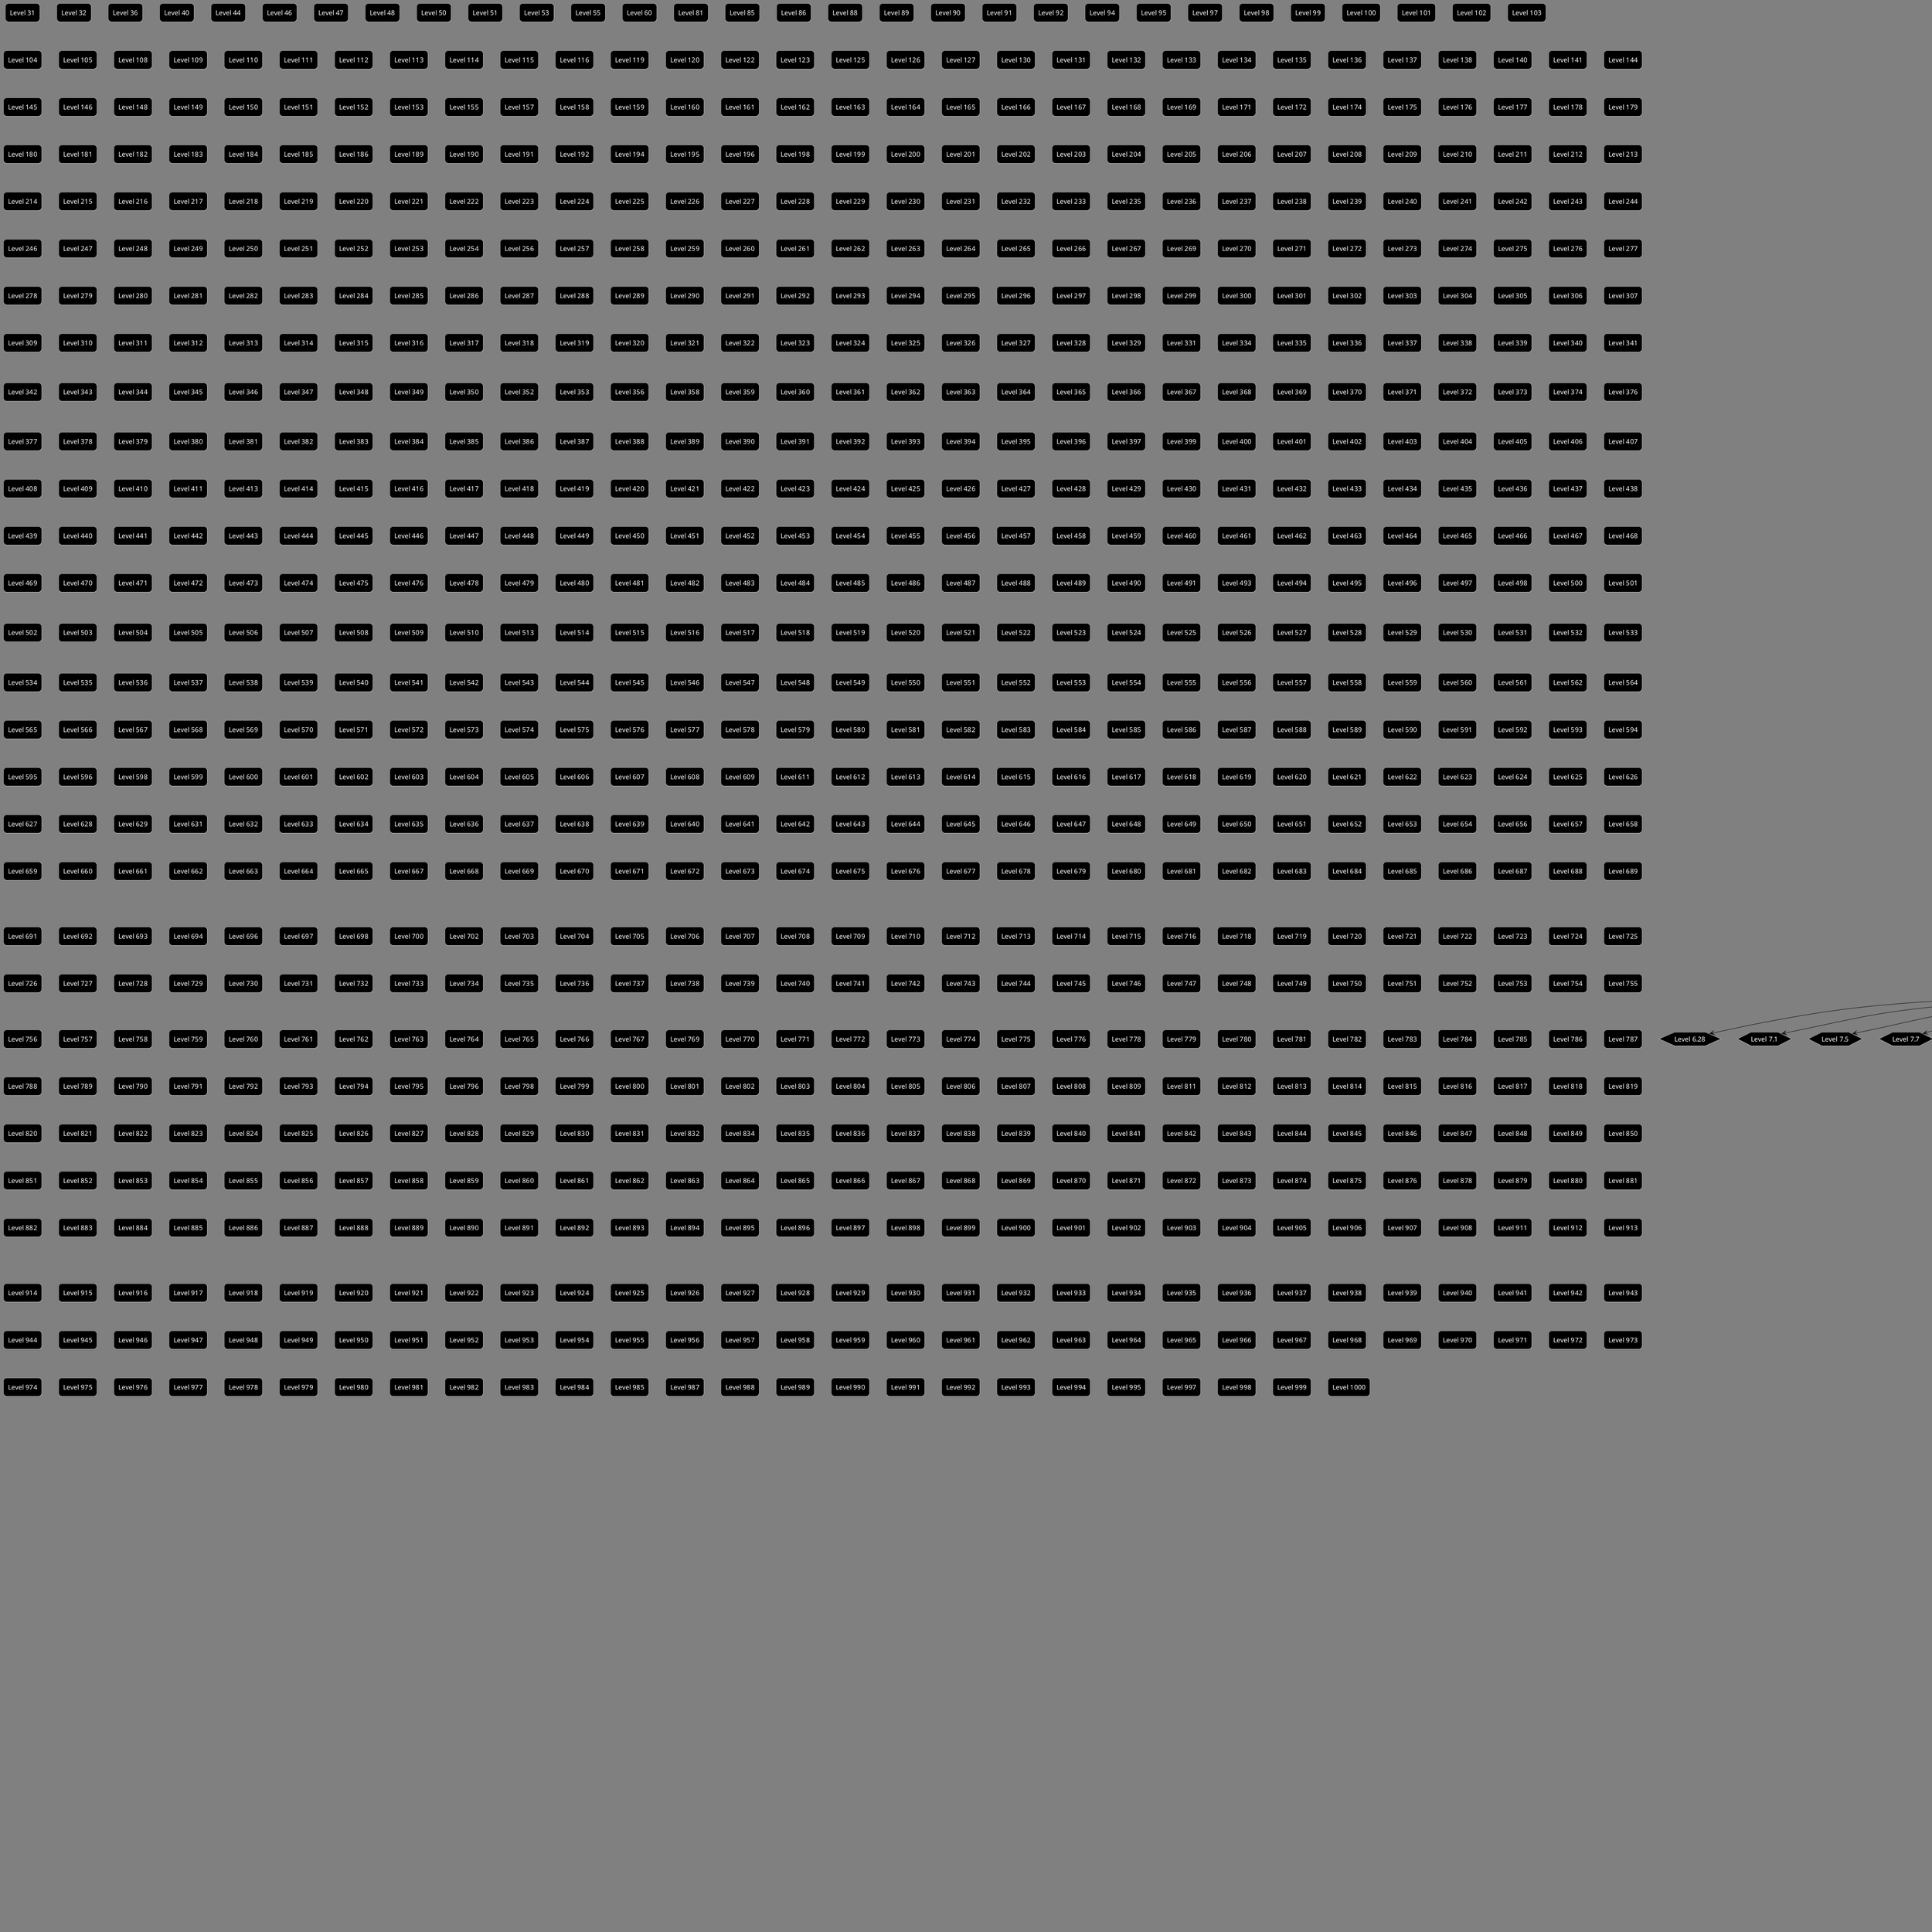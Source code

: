 @startuml

' CUSTOMIZATION

skinparam backgroundColor grey
skinparam defaultTextAlignment center

skinparam rectangle {
  BackgroundColor black
  BorderColor white
  FontColor white
  RoundCorner 15
}
skinparam hexagon {
  BackgroundColor black
  BorderColor white
  FontColor white
}
skinparam node {
  BackgroundColor black
  BorderColor white
  FontColor white
  RoundCorner 15
}
skinparam usecase {
  BackgroundColor black
  BorderColor white
  FontColor white
  RoundCorner 15
}
skinparam database {
  BackgroundColor black
  BorderColor white
  FontColor white
  RoundCorner 15
}

' IDENTIFIERS

database "The Frontrooms" as TheFrontrooms
rectangle "Level 0: The Lobby" as L0
rectangle "Level 1: Parking Zone" as L1
hexagon "Level 1.61" as PHI
rectangle "Level 2: Pipe Dreams" as L2
rectangle "Level 3: Electrical Station" as L3
hexagon "Level 3.14" as PI
hexagon "Level 3.53" as L3S2
hexagon "Level 3.6" as L3S3
rectangle "Level 4: The Abandoned Office" as L4
hexagon "Level 4.11" as L4S1
hexagon "Level 4.3" as L4S2
rectangle "Level 5: Terror Hotel" as L5
hexagon "Level 5.1" as L5S1
hexagon "Level 5.3" as L5S2
rectangle "Level 6: Lights Out" as L6
hexagon "Level 6.1" as L6S1
hexagon "Level 6.28" as TAU
rectangle "Level 7: Thalassophobia" as L7
hexagon "Level 7.1" as L7S1
hexagon "Level 7.5" as L7S2
hexagon "Level 7.7" as L7S3
rectangle "Level 8: Cave System" as L8
hexagon "Level 8.2" as L8S1
hexagon "Level 8.4" as L8S2
hexagon "Level 8.5" as L8S3
rectangle "Level 9: Darkened Suburbs" as L9
hexagon "Level 9.1" as L9S1
rectangle "Level 10: The Bumper Crop" as L10
rectangle "Level 11: Concrete Jungle" as L11
rectangle "Level 12: MATRIX" as L12
rectangle "Level 13: Vitrum Madness" as L13
rectangle "Level 14: Inhospitality" as L14
rectangle "Level 15: Futuristic Halls" as L15
rectangle "Level 16: J. Barry Mental Asylum" as L16
rectangle "Level 17" as L17
rectangle "Level 18" as L18
rectangle "Level 19" as L19
rectangle "Level 20" as L20
hexagon "Level 20.1" as L20S1
rectangle "Level 21" as L21
rectangle "Level 22" as L22
rectangle "Level 23" as L23
rectangle "Level 24" as L24
rectangle "Level 25" as L25
rectangle "Level 26" as L26
hexagon "Level 26.1" as L26S1
rectangle "Level 27: Ligneous Desolation" as L27
rectangle "Level 28" as L28
rectangle "Level 29" as L29
rectangle "Level 30: Aquatic Cycles" as L30
rectangle "Level 31" as L31
rectangle "Level 32" as L32
rectangle "Level 33" as L33
rectangle "Level 34" as L34
rectangle "Level 35" as L35
rectangle "Level 36" as L36
rectangle "Level 37: Sublimity" as L37
hexagon "Level 37.1: The Deep End" as L37S1
rectangle "Level 38" as L38
hexagon "Level 38.1" as L38S1
rectangle "Level 39" as L39
rectangle "Level 40" as L40
rectangle "Level 41" as L41
rectangle "Level 42" as L42
rectangle "Level 43" as L43
rectangle "Level 44" as L44
rectangle "Level 45" as L45
rectangle "Level 46" as L46
rectangle "Level 47" as L47
rectangle "Level 48" as L48
rectangle "Level 49" as L49
rectangle "Level 50" as L50
rectangle "Level 51" as L51
rectangle "Level 52" as L52
rectangle "Level 53" as L53
rectangle "Level 54" as L54
rectangle "Level 55" as L55
rectangle "Level 56" as L56
rectangle "Level 57" as L57
rectangle "Level 58" as L58
rectangle "Level 59" as L59
rectangle "Level 60" as L60
rectangle "Level 61" as L61
rectangle "Level 62" as L62
rectangle "Level 63" as L63
rectangle "Level 64" as L64
rectangle "Level 65" as L65
rectangle "Level 66" as L66
rectangle "Level 67" as L67
rectangle "Level 68" as L68
rectangle "Level 69" as L69
rectangle "Level 70" as L70
rectangle "Level 71" as L71
rectangle "Level 72" as L72
rectangle "Level 73" as L73
rectangle "Level 74" as L74
rectangle "Level 75" as L75
rectangle "Level 76" as L76
rectangle "Level 77" as L77
rectangle "Level 78" as L78
rectangle "Level 79" as L79
rectangle "Level 80" as L80
rectangle "Level 81" as L81
rectangle "Level 82" as L82
rectangle "Level 83" as L83
rectangle "Level 84" as L84
rectangle "Level 85" as L85
rectangle "Level 86" as L86
rectangle "Level 87" as L87
rectangle "Level 88" as L88
rectangle "Level 89" as L89
rectangle "Level 90" as L90
rectangle "Level 91" as L91
rectangle "Level 92" as L92
rectangle "Level 93" as L93
rectangle "Level 94" as L94
rectangle "Level 95" as L95
rectangle "Level 96" as L96
rectangle "Level 97" as L97
rectangle "Level 98" as L98
rectangle "Level 99" as L99
rectangle "Level 100" as L100
rectangle "Level 101" as L101
rectangle "Level 102" as L102
rectangle "Level 103" as L103
rectangle "Level 104" as L104
rectangle "Level 105" as L105
rectangle "Level 106" as L106
rectangle "Level 107" as L107
rectangle "Level 108" as L108
rectangle "Level 109" as L109
rectangle "Level 110" as L110
rectangle "Level 111" as L111
rectangle "Level 112" as L112
rectangle "Level 113" as L113
rectangle "Level 114" as L114
rectangle "Level 115" as L115
rectangle "Level 116" as L116
rectangle "Level 117" as L117
rectangle "Level 118" as L118
rectangle "Level 119" as L119
rectangle "Level 120" as L120
rectangle "Level 121" as L121
rectangle "Level 122" as L122
rectangle "Level 123" as L123
rectangle "Level 124" as L124
rectangle "Level 125" as L125
rectangle "Level 126" as L126
rectangle "Level 127" as L127
rectangle "Level 128" as L128
rectangle "Level 129" as L129
rectangle "Level 130" as L130
rectangle "Level 131" as L131
rectangle "Level 132" as L132
rectangle "Level 133" as L133
rectangle "Level 134" as L134
rectangle "Level 135" as L135
rectangle "Level 136" as L136
rectangle "Level 137" as L137
rectangle "Level 138" as L138
rectangle "Level 139" as L139
rectangle "Level 140" as L140
rectangle "Level 141" as L141
rectangle "Level 142" as L142
rectangle "Level 143" as L143
rectangle "Level 144" as L144
rectangle "Level 145" as L145
rectangle "Level 146" as L146
rectangle "Level 147" as L147
rectangle "Level 148" as L148
rectangle "Level 149" as L149
rectangle "Level 150" as L150
rectangle "Level 151" as L151
rectangle "Level 152" as L152
rectangle "Level 153" as L153
rectangle "Level 154" as L154
rectangle "Level 155" as L155
rectangle "Level 156" as L156
rectangle "Level 157" as L157
rectangle "Level 158" as L158
rectangle "Level 159" as L159
rectangle "Level 160" as L160
rectangle "Level 161" as L161
rectangle "Level 162" as L162
rectangle "Level 163" as L163
rectangle "Level 164" as L164
rectangle "Level 165" as L165
rectangle "Level 166" as L166
rectangle "Level 167" as L167
rectangle "Level 168" as L168
rectangle "Level 169" as L169
rectangle "Level 170" as L170
rectangle "Level 171" as L171
rectangle "Level 172" as L172
rectangle "Level 173" as L173
rectangle "Level 174" as L174
rectangle "Level 175" as L175
rectangle "Level 176" as L176
rectangle "Level 177" as L177
rectangle "Level 178" as L178
rectangle "Level 179" as L179
rectangle "Level 180" as L180
rectangle "Level 181" as L181
rectangle "Level 182" as L182
rectangle "Level 183" as L183
rectangle "Level 184" as L184
rectangle "Level 185" as L185
rectangle "Level 186" as L186
rectangle "Level 187" as L187
rectangle "Level 188" as L188
rectangle "Level 189" as L189
rectangle "Level 190" as L190
rectangle "Level 191" as L191
rectangle "Level 192" as L192
rectangle "Level 193" as L193
rectangle "Level 194" as L194
rectangle "Level 195" as L195
rectangle "Level 196" as L196
rectangle "Level 197" as L197
rectangle "Level 198" as L198
rectangle "Level 199" as L199
rectangle "Level 200" as L200
rectangle "Level 201" as L201
rectangle "Level 202" as L202
rectangle "Level 203" as L203
rectangle "Level 204" as L204
rectangle "Level 205" as L205
rectangle "Level 206" as L206
rectangle "Level 207" as L207
rectangle "Level 208" as L208
rectangle "Level 209" as L209
rectangle "Level 210" as L210
rectangle "Level 211" as L211
rectangle "Level 212" as L212
rectangle "Level 213" as L213
rectangle "Level 214" as L214
rectangle "Level 215" as L215
rectangle "Level 216" as L216
rectangle "Level 217" as L217
rectangle "Level 218" as L218
rectangle "Level 219" as L219
rectangle "Level 220" as L220
rectangle "Level 221" as L221
rectangle "Level 222" as L222
rectangle "Level 223" as L223
rectangle "Level 224" as L224
rectangle "Level 225" as L225
rectangle "Level 226" as L226
rectangle "Level 227" as L227
rectangle "Level 228" as L228
rectangle "Level 229" as L229
rectangle "Level 230" as L230
rectangle "Level 231" as L231
rectangle "Level 232" as L232
rectangle "Level 233" as L233
rectangle "Level 234" as L234
rectangle "Level 235" as L235
rectangle "Level 236" as L236
rectangle "Level 237" as L237
rectangle "Level 238" as L238
rectangle "Level 239" as L239
rectangle "Level 240" as L240
rectangle "Level 241" as L241
rectangle "Level 242" as L242
rectangle "Level 243" as L243
rectangle "Level 244" as L244
rectangle "Level 245" as L245
rectangle "Level 246" as L246
rectangle "Level 247" as L247
rectangle "Level 248" as L248
rectangle "Level 249" as L249
rectangle "Level 250" as L250
rectangle "Level 251" as L251
rectangle "Level 252" as L252
rectangle "Level 253" as L253
rectangle "Level 254" as L254
rectangle "Level 255" as L255
rectangle "Level 256" as L256
rectangle "Level 257" as L257
rectangle "Level 258" as L258
rectangle "Level 259" as L259
rectangle "Level 260" as L260
rectangle "Level 261" as L261
rectangle "Level 262" as L262
rectangle "Level 263" as L263
rectangle "Level 264" as L264
rectangle "Level 265" as L265
rectangle "Level 266" as L266
rectangle "Level 267" as L267
rectangle "Level 268" as L268
rectangle "Level 269" as L269
rectangle "Level 270" as L270
rectangle "Level 271" as L271
rectangle "Level 272" as L272
rectangle "Level 273" as L273
rectangle "Level 274" as L274
rectangle "Level 275" as L275
rectangle "Level 276" as L276
rectangle "Level 277" as L277
rectangle "Level 278" as L278
rectangle "Level 279" as L279
rectangle "Level 280" as L280
rectangle "Level 281" as L281
rectangle "Level 282" as L282
rectangle "Level 283" as L283
rectangle "Level 284" as L284
rectangle "Level 285" as L285
rectangle "Level 286" as L286
rectangle "Level 287" as L287
rectangle "Level 288" as L288
rectangle "Level 289" as L289
rectangle "Level 290" as L290
rectangle "Level 291" as L291
rectangle "Level 292" as L292
rectangle "Level 293" as L293
rectangle "Level 294" as L294
rectangle "Level 295" as L295
rectangle "Level 296" as L296
rectangle "Level 297" as L297
rectangle "Level 298" as L298
rectangle "Level 299" as L299
rectangle "Level 300" as L300
rectangle "Level 301" as L301
rectangle "Level 302" as L302
rectangle "Level 303" as L303
rectangle "Level 304" as L304
rectangle "Level 305" as L305
rectangle "Level 306" as L306
rectangle "Level 307" as L307
rectangle "Level 308" as L308
rectangle "Level 309" as L309
rectangle "Level 310" as L310
rectangle "Level 311" as L311
rectangle "Level 312" as L312
rectangle "Level 313" as L313
rectangle "Level 314" as L314
rectangle "Level 315" as L315
rectangle "Level 316" as L316
rectangle "Level 317" as L317
rectangle "Level 318" as L318
rectangle "Level 319" as L319
rectangle "Level 320" as L320
rectangle "Level 321" as L321
rectangle "Level 322" as L322
rectangle "Level 323" as L323
rectangle "Level 324" as L324
rectangle "Level 325" as L325
rectangle "Level 326" as L326
rectangle "Level 327" as L327
rectangle "Level 328" as L328
rectangle "Level 329" as L329
rectangle "Level 330" as L330
rectangle "Level 331" as L331
rectangle "Level 332" as L332
rectangle "Level 333" as L333
rectangle "Level 334" as L334
rectangle "Level 335" as L335
rectangle "Level 336" as L336
rectangle "Level 337" as L337
rectangle "Level 338" as L338
rectangle "Level 339" as L339
rectangle "Level 340" as L340
rectangle "Level 341" as L341
rectangle "Level 342" as L342
rectangle "Level 343" as L343
rectangle "Level 344" as L344
rectangle "Level 345" as L345
rectangle "Level 346" as L346
rectangle "Level 347" as L347
rectangle "Level 348" as L348
rectangle "Level 349" as L349
rectangle "Level 350" as L350
rectangle "Level 351" as L351
rectangle "Level 352" as L352
rectangle "Level 353" as L353
rectangle "Level 354" as L354
rectangle "Level 355" as L355
rectangle "Level 356" as L356
rectangle "Level 357" as L357
rectangle "Level 358" as L358
rectangle "Level 359" as L359
rectangle "Level 360" as L360
rectangle "Level 361" as L361
rectangle "Level 362" as L362
rectangle "Level 363" as L363
rectangle "Level 364" as L364
rectangle "Level 365" as L365
rectangle "Level 366" as L366
rectangle "Level 367" as L367
rectangle "Level 368" as L368
rectangle "Level 369" as L369
rectangle "Level 370" as L370
rectangle "Level 371" as L371
rectangle "Level 372" as L372
rectangle "Level 373" as L373
rectangle "Level 374" as L374
rectangle "Level 375" as L375
rectangle "Level 376" as L376
rectangle "Level 377" as L377
rectangle "Level 378" as L378
rectangle "Level 379" as L379
rectangle "Level 380" as L380
rectangle "Level 381" as L381
rectangle "Level 382" as L382
rectangle "Level 383" as L383
rectangle "Level 384" as L384
rectangle "Level 385" as L385
rectangle "Level 386" as L386
rectangle "Level 387" as L387
rectangle "Level 388" as L388
rectangle "Level 389" as L389
rectangle "Level 390" as L390
rectangle "Level 391" as L391
rectangle "Level 392" as L392
rectangle "Level 393" as L393
rectangle "Level 394" as L394
rectangle "Level 395" as L395
rectangle "Level 396" as L396
rectangle "Level 397" as L397
rectangle "Level 398" as L398
rectangle "Level 399" as L399
rectangle "Level 400" as L400
rectangle "Level 401" as L401
rectangle "Level 402" as L402
rectangle "Level 403" as L403
rectangle "Level 404" as L404
rectangle "Level 405" as L405
rectangle "Level 406" as L406
rectangle "Level 407" as L407
rectangle "Level 408" as L408
rectangle "Level 409" as L409
rectangle "Level 410" as L410
rectangle "Level 411" as L411
rectangle "Level 412" as L412
rectangle "Level 413" as L413
rectangle "Level 414" as L414
rectangle "Level 415" as L415
rectangle "Level 416" as L416
rectangle "Level 417" as L417
rectangle "Level 418" as L418
rectangle "Level 419" as L419
rectangle "Level 420" as L420
rectangle "Level 421" as L421
rectangle "Level 422" as L422
rectangle "Level 423" as L423
rectangle "Level 424" as L424
rectangle "Level 425" as L425
rectangle "Level 426" as L426
rectangle "Level 427" as L427
rectangle "Level 428" as L428
rectangle "Level 429" as L429
rectangle "Level 430" as L430
rectangle "Level 431" as L431
rectangle "Level 432" as L432
rectangle "Level 433" as L433
rectangle "Level 434" as L434
rectangle "Level 435" as L435
rectangle "Level 436" as L436
rectangle "Level 437" as L437
rectangle "Level 438" as L438
rectangle "Level 439" as L439
rectangle "Level 440" as L440
rectangle "Level 441" as L441
rectangle "Level 442" as L442
rectangle "Level 443" as L443
rectangle "Level 444" as L444
rectangle "Level 445" as L445
rectangle "Level 446" as L446
rectangle "Level 447" as L447
rectangle "Level 448" as L448
rectangle "Level 449" as L449
rectangle "Level 450" as L450
rectangle "Level 451" as L451
rectangle "Level 452" as L452
rectangle "Level 453" as L453
rectangle "Level 454" as L454
rectangle "Level 455" as L455
rectangle "Level 456" as L456
rectangle "Level 457" as L457
rectangle "Level 458" as L458
rectangle "Level 459" as L459
rectangle "Level 460" as L460
rectangle "Level 461" as L461
rectangle "Level 462" as L462
rectangle "Level 463" as L463
rectangle "Level 464" as L464
rectangle "Level 465" as L465
rectangle "Level 466" as L466
rectangle "Level 467" as L467
rectangle "Level 468" as L468
rectangle "Level 469" as L469
rectangle "Level 470" as L470
rectangle "Level 471" as L471
rectangle "Level 472" as L472
rectangle "Level 473" as L473
rectangle "Level 474" as L474
rectangle "Level 475" as L475
rectangle "Level 476" as L476
rectangle "Level 477" as L477
rectangle "Level 478" as L478
rectangle "Level 479" as L479
rectangle "Level 480" as L480
rectangle "Level 481" as L481
rectangle "Level 482" as L482
rectangle "Level 483" as L483
rectangle "Level 484" as L484
rectangle "Level 485" as L485
rectangle "Level 486" as L486
rectangle "Level 487" as L487
rectangle "Level 488" as L488
rectangle "Level 489" as L489
rectangle "Level 490" as L490
rectangle "Level 491" as L491
rectangle "Level 492" as L492
rectangle "Level 493" as L493
rectangle "Level 494" as L494
rectangle "Level 495" as L495
rectangle "Level 496" as L496
rectangle "Level 497" as L497
rectangle "Level 498" as L498
rectangle "Level 499" as L499
rectangle "Level 500" as L500
rectangle "Level 501" as L501
rectangle "Level 502" as L502
rectangle "Level 503" as L503
rectangle "Level 504" as L504
rectangle "Level 505" as L505
rectangle "Level 506" as L506
rectangle "Level 507" as L507
rectangle "Level 508" as L508
rectangle "Level 509" as L509
rectangle "Level 510" as L510
rectangle "Level 511" as L511
rectangle "Level 512" as L512
rectangle "Level 513" as L513
rectangle "Level 514" as L514
rectangle "Level 515" as L515
rectangle "Level 516" as L516
rectangle "Level 517" as L517
rectangle "Level 518" as L518
rectangle "Level 519" as L519
rectangle "Level 520" as L520
rectangle "Level 521" as L521
rectangle "Level 522" as L522
rectangle "Level 523" as L523
rectangle "Level 524" as L524
rectangle "Level 525" as L525
rectangle "Level 526" as L526
rectangle "Level 527" as L527
rectangle "Level 528" as L528
rectangle "Level 529" as L529
rectangle "Level 530" as L530
rectangle "Level 531" as L531
rectangle "Level 532" as L532
rectangle "Level 533" as L533
rectangle "Level 534" as L534
rectangle "Level 535" as L535
rectangle "Level 536" as L536
rectangle "Level 537" as L537
rectangle "Level 538" as L538
rectangle "Level 539" as L539
rectangle "Level 540" as L540
rectangle "Level 541" as L541
rectangle "Level 542" as L542
rectangle "Level 543" as L543
rectangle "Level 544" as L544
rectangle "Level 545" as L545
rectangle "Level 546" as L546
rectangle "Level 547" as L547
rectangle "Level 548" as L548
rectangle "Level 549" as L549
rectangle "Level 550" as L550
rectangle "Level 551" as L551
rectangle "Level 552" as L552
rectangle "Level 553" as L553
rectangle "Level 554" as L554
rectangle "Level 555" as L555
rectangle "Level 556" as L556
rectangle "Level 557" as L557
rectangle "Level 558" as L558
rectangle "Level 559" as L559
rectangle "Level 560" as L560
rectangle "Level 561" as L561
rectangle "Level 562" as L562
rectangle "Level 563" as L563
rectangle "Level 564" as L564
rectangle "Level 565" as L565
rectangle "Level 566" as L566
rectangle "Level 567" as L567
rectangle "Level 568" as L568
rectangle "Level 569" as L569
rectangle "Level 570" as L570
rectangle "Level 571" as L571
rectangle "Level 572" as L572
rectangle "Level 573" as L573
rectangle "Level 574" as L574
rectangle "Level 575" as L575
rectangle "Level 576" as L576
rectangle "Level 577" as L577
rectangle "Level 578" as L578
rectangle "Level 579" as L579
rectangle "Level 580" as L580
rectangle "Level 581" as L581
rectangle "Level 582" as L582
rectangle "Level 583" as L583
rectangle "Level 584" as L584
rectangle "Level 585" as L585
rectangle "Level 586" as L586
rectangle "Level 587" as L587
rectangle "Level 588" as L588
rectangle "Level 589" as L589
rectangle "Level 590" as L590
rectangle "Level 591" as L591
rectangle "Level 592" as L592
rectangle "Level 593" as L593
rectangle "Level 594" as L594
rectangle "Level 595" as L595
rectangle "Level 596" as L596
rectangle "Level 597" as L597
rectangle "Level 598" as L598
rectangle "Level 599" as L599
rectangle "Level 600" as L600
rectangle "Level 601" as L601
rectangle "Level 602" as L602
rectangle "Level 603" as L603
rectangle "Level 604" as L604
rectangle "Level 605" as L605
rectangle "Level 606" as L606
rectangle "Level 607" as L607
rectangle "Level 608" as L608
rectangle "Level 609" as L609
rectangle "Level 610" as L610
rectangle "Level 611" as L611
rectangle "Level 612" as L612
rectangle "Level 613" as L613
rectangle "Level 614" as L614
rectangle "Level 615" as L615
rectangle "Level 616" as L616
rectangle "Level 617" as L617
rectangle "Level 618" as L618
rectangle "Level 619" as L619
rectangle "Level 620" as L620
rectangle "Level 621" as L621
rectangle "Level 622" as L622
rectangle "Level 623" as L623
rectangle "Level 624" as L624
rectangle "Level 625" as L625
rectangle "Level 626" as L626
rectangle "Level 627" as L627
rectangle "Level 628" as L628
rectangle "Level 629" as L629
rectangle "Level 630" as L630
rectangle "Level 631" as L631
rectangle "Level 632" as L632
rectangle "Level 633" as L633
rectangle "Level 634" as L634
rectangle "Level 635" as L635
rectangle "Level 636" as L636
rectangle "Level 637" as L637
rectangle "Level 638" as L638
rectangle "Level 639" as L639
rectangle "Level 640" as L640
rectangle "Level 641" as L641
rectangle "Level 642" as L642
rectangle "Level 643" as L643
rectangle "Level 644" as L644
rectangle "Level 645" as L645
rectangle "Level 646" as L646
rectangle "Level 647" as L647
rectangle "Level 648" as L648
rectangle "Level 649" as L649
rectangle "Level 650" as L650
rectangle "Level 651" as L651
rectangle "Level 652" as L652
rectangle "Level 653" as L653
rectangle "Level 654" as L654
rectangle "Level 655" as L655
hexagon "Level 655.5" as L655S1
rectangle "Level 656" as L656
rectangle "Level 657" as L657
rectangle "Level 658" as L658
rectangle "Level 659" as L659
rectangle "Level 660" as L660
rectangle "Level 661" as L661
rectangle "Level 662" as L662
rectangle "Level 663" as L663
rectangle "Level 664" as L664
rectangle "Level 665" as L665
rectangle "Level 666" as L666
rectangle "Level 667" as L667
rectangle "Level 668" as L668
rectangle "Level 669" as L669
rectangle "Level 670" as L670
rectangle "Level 671" as L671
rectangle "Level 672" as L672
rectangle "Level 673" as L673
rectangle "Level 674" as L674
rectangle "Level 675" as L675
rectangle "Level 676" as L676
rectangle "Level 677" as L677
rectangle "Level 678" as L678
rectangle "Level 679" as L679
rectangle "Level 680" as L680
rectangle "Level 681" as L681
rectangle "Level 682" as L682
rectangle "Level 683" as L683
rectangle "Level 684" as L684
rectangle "Level 685" as L685
rectangle "Level 686" as L686
rectangle "Level 687" as L687
rectangle "Level 688" as L688
rectangle "Level 689" as L689
rectangle "Level 690" as L690
rectangle "Level 691" as L691
rectangle "Level 692" as L692
rectangle "Level 693" as L693
rectangle "Level 694" as L694
rectangle "Level 695" as L695
rectangle "Level 696" as L696
rectangle "Level 697" as L697
rectangle "Level 698" as L698
rectangle "Level 699" as L699
rectangle "Level 700" as L700
rectangle "Level 701" as L701
rectangle "Level 702" as L702
rectangle "Level 703" as L703
rectangle "Level 704" as L704
rectangle "Level 705" as L705
rectangle "Level 706" as L706
rectangle "Level 707" as L707
rectangle "Level 708" as L708
rectangle "Level 709" as L709
rectangle "Level 710" as L710
rectangle "Level 711" as L711
rectangle "Level 712" as L712
rectangle "Level 713" as L713
rectangle "Level 714" as L714
rectangle "Level 715" as L715
rectangle "Level 716" as L716
rectangle "Level 717" as L717
rectangle "Level 718" as L718
rectangle "Level 719" as L719
rectangle "Level 720" as L720
rectangle "Level 721" as L721
rectangle "Level 722" as L722
rectangle "Level 723" as L723
rectangle "Level 724" as L724
rectangle "Level 725" as L725
rectangle "Level 726" as L726
rectangle "Level 727" as L727
rectangle "Level 728" as L728
rectangle "Level 729" as L729
rectangle "Level 730" as L730
rectangle "Level 731" as L731
rectangle "Level 732" as L732
rectangle "Level 733" as L733
rectangle "Level 734" as L734
rectangle "Level 735" as L735
rectangle "Level 736" as L736
rectangle "Level 737" as L737
rectangle "Level 738" as L738
rectangle "Level 739" as L739
rectangle "Level 740" as L740
rectangle "Level 741" as L741
rectangle "Level 742" as L742
rectangle "Level 743" as L743
rectangle "Level 744" as L744
rectangle "Level 745" as L745
rectangle "Level 746" as L746
rectangle "Level 747" as L747
rectangle "Level 748" as L748
rectangle "Level 749" as L749
rectangle "Level 750" as L750
rectangle "Level 751" as L751
rectangle "Level 752" as L752
rectangle "Level 753" as L753
rectangle "Level 754" as L754
rectangle "Level 755" as L755
rectangle "Level 756" as L756
rectangle "Level 757" as L757
rectangle "Level 758" as L758
rectangle "Level 759" as L759
rectangle "Level 760" as L760
rectangle "Level 761" as L761
rectangle "Level 762" as L762
rectangle "Level 763" as L763
rectangle "Level 764" as L764
rectangle "Level 765" as L765
rectangle "Level 766" as L766
rectangle "Level 767" as L767
rectangle "Level 768" as L768
rectangle "Level 769" as L769
rectangle "Level 770" as L770
rectangle "Level 771" as L771
rectangle "Level 772" as L772
rectangle "Level 773" as L773
rectangle "Level 774" as L774
rectangle "Level 775" as L775
rectangle "Level 776" as L776
rectangle "Level 777" as L777
rectangle "Level 778" as L778
rectangle "Level 779" as L779
rectangle "Level 780" as L780
rectangle "Level 781" as L781
rectangle "Level 782" as L782
rectangle "Level 783" as L783
rectangle "Level 784" as L784
rectangle "Level 785" as L785
rectangle "Level 786" as L786
rectangle "Level 787" as L787
rectangle "Level 788" as L788
rectangle "Level 789" as L789
rectangle "Level 790" as L790
rectangle "Level 791" as L791
rectangle "Level 792" as L792
rectangle "Level 793" as L793
rectangle "Level 794" as L794
rectangle "Level 795" as L795
rectangle "Level 796" as L796
rectangle "Level 797" as L797
rectangle "Level 798" as L798
rectangle "Level 799" as L799
rectangle "Level 800" as L800
rectangle "Level 801" as L801
rectangle "Level 802" as L802
rectangle "Level 803" as L803
rectangle "Level 804" as L804
rectangle "Level 805" as L805
rectangle "Level 806" as L806
rectangle "Level 807" as L807
rectangle "Level 808" as L808
rectangle "Level 809" as L809
rectangle "Level 810" as L810
rectangle "Level 811" as L811
rectangle "Level 812" as L812
rectangle "Level 813" as L813
rectangle "Level 814" as L814
rectangle "Level 815" as L815
rectangle "Level 816" as L816
rectangle "Level 817" as L817
rectangle "Level 818" as L818
rectangle "Level 819" as L819
rectangle "Level 820" as L820
rectangle "Level 821" as L821
rectangle "Level 822" as L822
rectangle "Level 823" as L823
rectangle "Level 824" as L824
rectangle "Level 825" as L825
rectangle "Level 826" as L826
rectangle "Level 827" as L827
rectangle "Level 828" as L828
rectangle "Level 829" as L829
rectangle "Level 830" as L830
rectangle "Level 831" as L831
rectangle "Level 832" as L832
rectangle "Level 833" as L833
rectangle "Level 834" as L834
rectangle "Level 835" as L835
rectangle "Level 836" as L836
rectangle "Level 837" as L837
rectangle "Level 838" as L838
rectangle "Level 839" as L839
rectangle "Level 840" as L840
rectangle "Level 841" as L841
rectangle "Level 842" as L842
rectangle "Level 843" as L843
rectangle "Level 844" as L844
rectangle "Level 845" as L845
rectangle "Level 846" as L846
rectangle "Level 847" as L847
rectangle "Level 848" as L848
rectangle "Level 849" as L849
rectangle "Level 850" as L850
rectangle "Level 851" as L851
rectangle "Level 852" as L852
rectangle "Level 853" as L853
rectangle "Level 854" as L854
rectangle "Level 855" as L855
rectangle "Level 856" as L856
rectangle "Level 857" as L857
rectangle "Level 858" as L858
rectangle "Level 859" as L859
rectangle "Level 860" as L860
rectangle "Level 861" as L861
rectangle "Level 862" as L862
rectangle "Level 863" as L863
rectangle "Level 864" as L864
rectangle "Level 865" as L865
rectangle "Level 866" as L866
rectangle "Level 867" as L867
rectangle "Level 868" as L868
rectangle "Level 869" as L869
rectangle "Level 870" as L870
rectangle "Level 871" as L871
rectangle "Level 872" as L872
rectangle "Level 873" as L873
rectangle "Level 874" as L874
rectangle "Level 875" as L875
rectangle "Level 876" as L876
rectangle "Level 877" as L877
rectangle "Level 878" as L878
rectangle "Level 879" as L879
rectangle "Level 880" as L880
rectangle "Level 881" as L881
rectangle "Level 882" as L882
rectangle "Level 883" as L883
rectangle "Level 884" as L884
rectangle "Level 885" as L885
rectangle "Level 886" as L886
rectangle "Level 887" as L887
rectangle "Level 888" as L888
rectangle "Level 889" as L889
rectangle "Level 890" as L890
rectangle "Level 891" as L891
rectangle "Level 892" as L892
rectangle "Level 893" as L893
rectangle "Level 894" as L894
rectangle "Level 895" as L895
rectangle "Level 896" as L896
rectangle "Level 897" as L897
rectangle "Level 898" as L898
rectangle "Level 899" as L899
rectangle "Level 900" as L900
rectangle "Level 901" as L901
rectangle "Level 902" as L902
rectangle "Level 903" as L903
rectangle "Level 904" as L904
rectangle "Level 905" as L905
rectangle "Level 906" as L906
rectangle "Level 907" as L907
rectangle "Level 908" as L908
rectangle "Level 909" as L909
rectangle "Level 910" as L910
rectangle "Level 911" as L911
rectangle "Level 912" as L912
rectangle "Level 913" as L913
rectangle "Level 914" as L914
rectangle "Level 915" as L915
rectangle "Level 916" as L916
rectangle "Level 917" as L917
rectangle "Level 918" as L918
rectangle "Level 919" as L919
rectangle "Level 920" as L920
rectangle "Level 921" as L921
rectangle "Level 922" as L922
rectangle "Level 923" as L923
rectangle "Level 924" as L924
rectangle "Level 925" as L925
rectangle "Level 926" as L926
rectangle "Level 927" as L927
rectangle "Level 928" as L928
rectangle "Level 929" as L929
rectangle "Level 930" as L930
rectangle "Level 931" as L931
rectangle "Level 932" as L932
rectangle "Level 933" as L933
rectangle "Level 934" as L934
rectangle "Level 935" as L935
rectangle "Level 936" as L936
rectangle "Level 937" as L937
rectangle "Level 938" as L938
rectangle "Level 939" as L939
rectangle "Level 940" as L940
rectangle "Level 941" as L941
rectangle "Level 942" as L942
rectangle "Level 943" as L943
rectangle "Level 944" as L944
rectangle "Level 945" as L945
rectangle "Level 946" as L946
rectangle "Level 947" as L947
rectangle "Level 948" as L948
rectangle "Level 949" as L949
rectangle "Level 950" as L950
rectangle "Level 951" as L951
rectangle "Level 952" as L952
rectangle "Level 953" as L953
rectangle "Level 954" as L954
rectangle "Level 955" as L955
rectangle "Level 956" as L956
rectangle "Level 957" as L957
rectangle "Level 958" as L958
rectangle "Level 959" as L959
rectangle "Level 960" as L960
rectangle "Level 961" as L961
rectangle "Level 962" as L962
rectangle "Level 963" as L963
rectangle "Level 964" as L964
rectangle "Level 965" as L965
rectangle "Level 966" as L966
rectangle "Level 967" as L967
rectangle "Level 968" as L968
rectangle "Level 969" as L969
rectangle "Level 970" as L970
rectangle "Level 971" as L971
rectangle "Level 972" as L972
rectangle "Level 973" as L973
rectangle "Level 974" as L974
rectangle "Level 975" as L975
rectangle "Level 976" as L976
rectangle "Level 977" as L977
rectangle "Level 978" as L978
rectangle "Level 979" as L979
rectangle "Level 980" as L980
rectangle "Level 981" as L981
rectangle "Level 982" as L982
rectangle "Level 983" as L983
rectangle "Level 984" as L984
rectangle "Level 985" as L985
rectangle "Level 986" as L986
rectangle "Level 987" as L987
rectangle "Level 988" as L988
rectangle "Level 989" as L989
rectangle "Level 990" as L990
rectangle "Level 991" as L991
rectangle "Level 992" as L992
rectangle "Level 993" as L993
rectangle "Level 994" as L994
rectangle "Level 995" as L995
rectangle "Level 996" as L996
rectangle "Level 997" as L997
rectangle "Level 998" as L998
rectangle "Level 999" as L999
rectangle "Level 1000" as L1000
usecase "Level FUN" as FUN
usecase "The Room" as ROOM
usecase "The Attic" as ATTIC
usecase "The Whisper" as WHISPER
usecase "Level φ: "The Golden Spiral"" as PHI2
usecase "The Hub" as HUB
usecase "The Deep End" as TDE
node "The Void" as TheVoid
usecase "Level REDACTED: The Downrooms" as LREDACTED
node "Variety/Majority Levels" as MISC

' CONNECTIONS

    TheFrontrooms --> L0
    TheFrontrooms --> L1
    TheFrontrooms --> L2

    L0 <==> L1
    L0 --> L13
    L0 --> L14
    L0 --> L27
    L0 --> L139
    L0 --> TheVoid

    L1 <==> L2
    L1 --> L188
    L1 <==> HUB

    PHI <==> L1
    PHI <==> L2
    PHI --> PHI2

    L2 --> L3
    L2 --> L4
    L2 --> L27
    L2 --> L34
    L2 --> L477
    L2 --> L699
    L2 --> PHI

    L3 <==> L4
    L3 --> L5
    L3 --> L6
    L3 --> L11
    L3 --> L3S3

    L3S3 <==> L3
    L3S3 --> L33
    L3S3 --> L333
    L3S3 --> L8
    L3S3 --> L188
    L3S3 --> L4
    L3S3 --> PI
    L3S3 --> L34
    L3S3 --> L3S2
    L3S3 --> L4S1
    L3S3 --> L4S2
    
    L4 --> L5
    L4 --> L6
    L4 --> L197
    L4 --> L156
    L4 --> L14
    L4 --> TheVoid

    L5 --> L6
    L5 --> L13
    L5 --> L188
    L5 --> L666
    L5 --> L909
    L5 --> L5S1
    L5 --> L5S2

    L6 --> L7
    L6 --> L6S1
    L6 --> L8

    L7 --> L8
    L7 --> L4
    L7 --> TAU
    L7 --> L7S1
    L7 --> L7S2
    L7 --> L7S3
    L7 --> L8
    L7 --> L8S1
    L7 --> L13
    L7 --> L37
    L7 --> L38
    L7 --> L38S1
    L7 --> L41
    L7 --> L49
    L7 --> L87
    L7 --> L128
    L7 --> L147
    L7 --> L351
    L7 --> L512
    L7 --> L833

    L8 <-.-> L9
    L8 --> MISC : "Aquatic Levels"

    L9 --> L8S2
    L9 --> L11
    L9 --> L10
    L9 --> L9S1
    L9 --> L13
    L9 --> L84

    L10 <==> L11
    L10 --> L35
    L10 --> L83
    L10 --> MISC

    L11 --> L12
    L11 --> L2
    L11 --> L75
    L11 --> L690

    L12 -.-> MISC

    L13 <==> L14
    L13 --> L45
    L13 -.-> L1
    L13 -.-> L909
    L13 -.-> L996
    L13 -.-> L173
    L13 -.-> TheVoid

    L14 --> L777
    L14 <==> L15
    L14 --> L16
    L14 --> L268

    L15 --> L3
    L15 <==> L16
    L15 --> L80
    L15 --> L58
    L15 --> L6
    L15 --> L4
    L15 --> L11

    L16 --> L14
    L16 --> L17
    L16 --> L4
    L16 --> L3
    L16 --> L96
    L16 --> L777
    L16 --> L563

    L17 --> L18
    L17 --> L7
    L17 --> L27
    L17 --> L2
    L17 --> L54
    L17 --> L20
    L17 --> L245

    L18 --> L492
    L18 --> L52
    L18 --> L56
    L18 --> FUN
    L18 --> ROOM
    L18 --> L82
    L18 --> L142
    L18 --> L701
    L18 <==> L19

    L19 <==> L20
    L19 --> L21
    L19 --> L332

    L20 --> L9
    L20 --> L21
    L20 --> L22
    L20 --> L20S1
    L20 --> L59
    L20 --> L412
    L20 --> L910
    L20 --> TheVoid

    L21 --> L22
    L21 --> L139
    L21 --> MISC

    L22 --> L23
    L22 --> L630
    L22 --> L1
    L22 --> L4
    L22 --> L21
    L22 --> L23
    L22 --> L87

    L23 --> L24

    L24 --> L25
    L24 --> L15
    L24 --> L308

    L25 --> L9
    L25 --> L10
    L25 --> L11
    L25 --> L26

    L26 --> ATTIC
    L26 --> L26S1
    L26 --> L27
    L26 --> L42
    L26 --> L93
    L26 --> L193
    L26 --> WHISPER

    L27 --> MISC

    L28 --> L19
    L28 --> L26
    L28 --> L29
    L28 --> L93
    L28 --> L170
    L28 --> L25
    L28 --> L139
    L28 --> L5
    L28 --> L12
    L28 --> L19
    L28 --> L20
    L28 --> L42
    L28 --> L9
    L28 --> L38
    L28 --> L597
    L28 --> L39
    L28 --> L398
    L28 --> L139

    L29 --> MISC

    L30 --> L4
    L30 --> L37
    L30 --> L84
    L30 --> L597
    L30 --> L357

    L61 --> L68
    L61 --> L62
    L61 --> L711
    L61 --> L187
    L61 --> L121
    L61 --> L695
    L61 --> L610
    L61 --> MISC : "Structure-specific Levels"

    L62 --> L57
    L62 --> L63

    L63 --> L6
    L63 --> TheVoid
    L63 --> L64

    L64 <==> L630
    L64 <==> L8
    L64 --> L65
    L64 --> L117
    L64 --> L87

    L65 --> L1
    L65 --> L17

    L66 --> MISC
    L66 --> L62
    L66 --> L63
    L66 --> L64
    L66 --> L65
    L66 --> L67
    L66 --> L68
    L66 --> L69
    L66 --> L70
    L66 --> L71
    L66 --> L72

    L67 --> L71
    L67 --> L375
    L67 --> MISC

    L68 -.-> L69

    L69 <==> L11
    L69 --> L143
    L69 --> L690
    L69 --> L717
    L69 --> L70
    L69 --> L129
    L69 --> L66

    L70 <==> L630
    L70 --> L10
    L70 --> L118
    L70 --> TheVoid 
    L70 --> L71

    L71 --> L72

    L72 --> L1
    L72 --> L10
    L72 --> L75
    L72 --> L73

    L73 --> L22
    L73 --> L23
    L73 --> L28
    L73 --> L39
    L73 --> L499
    L73 --> L597
    L73 --> L67
    L73 --> L76

    L74 --> L124

    L75 --> L234
    L75 --> L375

    L76 --> L1
    L76 --> L797
    L76 --> TheVoid

    L77 --> L107

    L78 --> L79
    L78 --> L768
    L78 --> L701

    L79 --> L2
    L79 --> L37
    L79 --> L11
    L79 --> L27
    L79 --> L6
    L79 --> L511

    L80 --> L810
    L80 --> L1

    L37 --> L4
    L37 --> L34
    L37 <==> L37S1
    L37 --> L43

    L37S1 --> TDE
    L37S1 --> L30

    TheVoid --> LREDACTED

    HUB --> MISC : "Level Keys"
    HUB --> L37
    HUB <==> L154

    TDE -.-> L0

    ' heyheyhey0749_09363

    L255 -.-> L7

    L45 --> L355
    L630 --> L355
    L354 --> L355
    L355 --> L106
    L355 --> L8
    L355 --> L8S3

    L156 --> L655
    L655 --> L5
    L655 --> L20
    L655 --> L156
    L655 --> L330
    L655 --> L28
    L655 --> L877
    L655 <==> L655S1

    L986 --> L655
    L655 --> L7
    L655 --> L330
    L655 --> L37
    L655 --> L3S3
